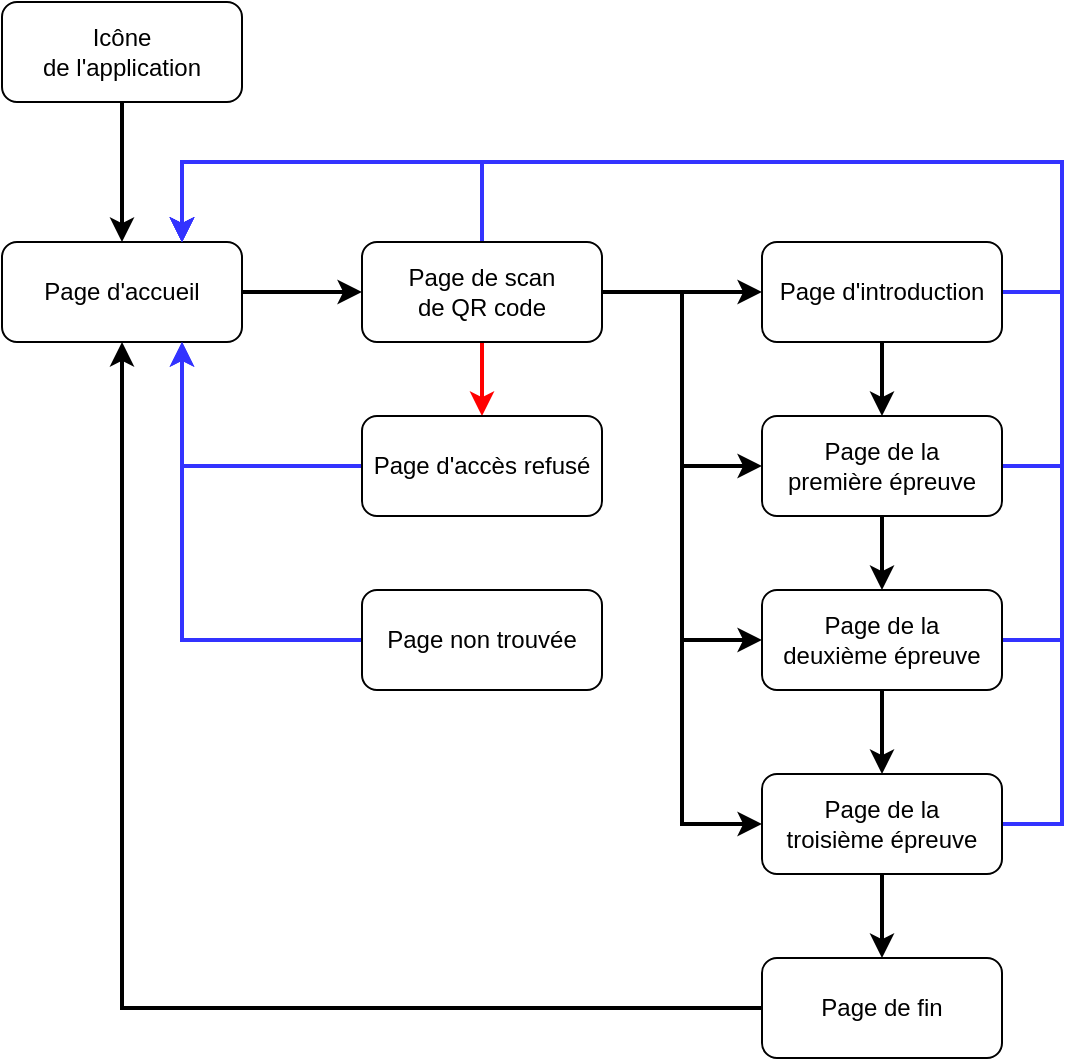 <mxfile version="14.4.2" type="device"><diagram id="OciwDmBSkpg0ZdfDUaPJ" name="Page-1"><mxGraphModel dx="1024" dy="584" grid="0" gridSize="10" guides="1" tooltips="1" connect="1" arrows="1" fold="1" page="1" pageScale="1" pageWidth="100000" pageHeight="1600" math="0" shadow="0"><root><mxCell id="0"/><mxCell id="1" parent="0"/><mxCell id="O797kRiYHyZWii0X8to6-14" style="edgeStyle=orthogonalEdgeStyle;rounded=0;orthogonalLoop=1;jettySize=auto;html=1;strokeWidth=2;" edge="1" parent="1" source="O797kRiYHyZWii0X8to6-1" target="O797kRiYHyZWii0X8to6-2"><mxGeometry relative="1" as="geometry"/></mxCell><mxCell id="O797kRiYHyZWii0X8to6-1" value="Icône&lt;br&gt;de l'application" style="rounded=1;whiteSpace=wrap;html=1;" vertex="1" parent="1"><mxGeometry x="230" y="40" width="120" height="50" as="geometry"/></mxCell><mxCell id="O797kRiYHyZWii0X8to6-15" style="edgeStyle=orthogonalEdgeStyle;rounded=0;orthogonalLoop=1;jettySize=auto;html=1;strokeWidth=2;" edge="1" parent="1" source="O797kRiYHyZWii0X8to6-2" target="O797kRiYHyZWii0X8to6-3"><mxGeometry relative="1" as="geometry"/></mxCell><mxCell id="O797kRiYHyZWii0X8to6-2" value="Page d'accueil" style="rounded=1;whiteSpace=wrap;html=1;" vertex="1" parent="1"><mxGeometry x="230" y="160" width="120" height="50" as="geometry"/></mxCell><mxCell id="O797kRiYHyZWii0X8to6-16" style="edgeStyle=orthogonalEdgeStyle;rounded=0;orthogonalLoop=1;jettySize=auto;html=1;strokeWidth=2;" edge="1" parent="1" source="O797kRiYHyZWii0X8to6-3" target="O797kRiYHyZWii0X8to6-4"><mxGeometry relative="1" as="geometry"/></mxCell><mxCell id="O797kRiYHyZWii0X8to6-17" style="edgeStyle=orthogonalEdgeStyle;rounded=0;orthogonalLoop=1;jettySize=auto;html=1;strokeWidth=2;" edge="1" parent="1" source="O797kRiYHyZWii0X8to6-3" target="O797kRiYHyZWii0X8to6-5"><mxGeometry relative="1" as="geometry"><Array as="points"><mxPoint x="570" y="185"/><mxPoint x="570" y="272"/></Array></mxGeometry></mxCell><mxCell id="O797kRiYHyZWii0X8to6-18" style="edgeStyle=orthogonalEdgeStyle;rounded=0;orthogonalLoop=1;jettySize=auto;html=1;strokeWidth=2;entryX=0;entryY=0.5;entryDx=0;entryDy=0;" edge="1" parent="1" source="O797kRiYHyZWii0X8to6-3" target="O797kRiYHyZWii0X8to6-6"><mxGeometry relative="1" as="geometry"><Array as="points"><mxPoint x="570" y="185"/><mxPoint x="570" y="359"/></Array></mxGeometry></mxCell><mxCell id="O797kRiYHyZWii0X8to6-19" style="edgeStyle=orthogonalEdgeStyle;rounded=0;orthogonalLoop=1;jettySize=auto;html=1;strokeWidth=2;exitX=1;exitY=0.5;exitDx=0;exitDy=0;" edge="1" parent="1" source="O797kRiYHyZWii0X8to6-3" target="O797kRiYHyZWii0X8to6-12"><mxGeometry relative="1" as="geometry"><Array as="points"><mxPoint x="570" y="185"/><mxPoint x="570" y="451"/></Array></mxGeometry></mxCell><mxCell id="O797kRiYHyZWii0X8to6-26" style="edgeStyle=orthogonalEdgeStyle;rounded=0;orthogonalLoop=1;jettySize=auto;html=1;strokeColor=#3333FF;strokeWidth=2;" edge="1" parent="1" source="O797kRiYHyZWii0X8to6-3" target="O797kRiYHyZWii0X8to6-2"><mxGeometry relative="1" as="geometry"><Array as="points"><mxPoint x="470" y="120"/><mxPoint x="320" y="120"/></Array></mxGeometry></mxCell><mxCell id="O797kRiYHyZWii0X8to6-35" style="edgeStyle=orthogonalEdgeStyle;rounded=0;orthogonalLoop=1;jettySize=auto;html=1;strokeColor=#FF0000;strokeWidth=2;" edge="1" parent="1" source="O797kRiYHyZWii0X8to6-3" target="O797kRiYHyZWii0X8to6-9"><mxGeometry relative="1" as="geometry"/></mxCell><mxCell id="O797kRiYHyZWii0X8to6-3" value="Page de scan&lt;br&gt;de QR code" style="rounded=1;whiteSpace=wrap;html=1;" vertex="1" parent="1"><mxGeometry x="410" y="160" width="120" height="50" as="geometry"/></mxCell><mxCell id="O797kRiYHyZWii0X8to6-23" style="edgeStyle=orthogonalEdgeStyle;rounded=0;orthogonalLoop=1;jettySize=auto;html=1;strokeWidth=2;" edge="1" parent="1" source="O797kRiYHyZWii0X8to6-4" target="O797kRiYHyZWii0X8to6-5"><mxGeometry relative="1" as="geometry"/></mxCell><mxCell id="O797kRiYHyZWii0X8to6-27" style="edgeStyle=orthogonalEdgeStyle;rounded=0;orthogonalLoop=1;jettySize=auto;html=1;strokeColor=#3333FF;strokeWidth=2;" edge="1" parent="1" source="O797kRiYHyZWii0X8to6-4" target="O797kRiYHyZWii0X8to6-2"><mxGeometry relative="1" as="geometry"><Array as="points"><mxPoint x="760" y="185"/><mxPoint x="760" y="120"/><mxPoint x="320" y="120"/></Array></mxGeometry></mxCell><mxCell id="O797kRiYHyZWii0X8to6-4" value="Page d'introduction" style="rounded=1;whiteSpace=wrap;html=1;" vertex="1" parent="1"><mxGeometry x="610" y="160" width="120" height="50" as="geometry"/></mxCell><mxCell id="O797kRiYHyZWii0X8to6-24" style="edgeStyle=orthogonalEdgeStyle;rounded=0;orthogonalLoop=1;jettySize=auto;html=1;strokeWidth=2;" edge="1" parent="1" source="O797kRiYHyZWii0X8to6-5" target="O797kRiYHyZWii0X8to6-6"><mxGeometry relative="1" as="geometry"/></mxCell><mxCell id="O797kRiYHyZWii0X8to6-28" style="edgeStyle=orthogonalEdgeStyle;rounded=0;orthogonalLoop=1;jettySize=auto;html=1;strokeColor=#3333FF;strokeWidth=2;" edge="1" parent="1" source="O797kRiYHyZWii0X8to6-5" target="O797kRiYHyZWii0X8to6-2"><mxGeometry relative="1" as="geometry"><Array as="points"><mxPoint x="760" y="272"/><mxPoint x="760" y="120"/><mxPoint x="320" y="120"/></Array></mxGeometry></mxCell><mxCell id="O797kRiYHyZWii0X8to6-5" value="Page de la&lt;br&gt;première épreuve" style="rounded=1;whiteSpace=wrap;html=1;" vertex="1" parent="1"><mxGeometry x="610" y="247" width="120" height="50" as="geometry"/></mxCell><mxCell id="O797kRiYHyZWii0X8to6-25" style="edgeStyle=orthogonalEdgeStyle;rounded=0;orthogonalLoop=1;jettySize=auto;html=1;strokeWidth=2;" edge="1" parent="1" source="O797kRiYHyZWii0X8to6-6" target="O797kRiYHyZWii0X8to6-12"><mxGeometry relative="1" as="geometry"/></mxCell><mxCell id="O797kRiYHyZWii0X8to6-29" style="edgeStyle=orthogonalEdgeStyle;rounded=0;orthogonalLoop=1;jettySize=auto;html=1;strokeColor=#3333FF;strokeWidth=2;exitX=1;exitY=0.5;exitDx=0;exitDy=0;" edge="1" parent="1" source="O797kRiYHyZWii0X8to6-6" target="O797kRiYHyZWii0X8to6-2"><mxGeometry relative="1" as="geometry"><Array as="points"><mxPoint x="760" y="359"/><mxPoint x="760" y="120"/><mxPoint x="320" y="120"/></Array></mxGeometry></mxCell><mxCell id="O797kRiYHyZWii0X8to6-6" value="Page de la &lt;br&gt;deuxième épreuve" style="rounded=1;whiteSpace=wrap;html=1;" vertex="1" parent="1"><mxGeometry x="610" y="334" width="120" height="50" as="geometry"/></mxCell><mxCell id="O797kRiYHyZWii0X8to6-22" style="edgeStyle=orthogonalEdgeStyle;rounded=0;orthogonalLoop=1;jettySize=auto;html=1;strokeWidth=2;" edge="1" parent="1" source="O797kRiYHyZWii0X8to6-7" target="O797kRiYHyZWii0X8to6-2"><mxGeometry relative="1" as="geometry"><Array as="points"><mxPoint x="290" y="543"/></Array></mxGeometry></mxCell><mxCell id="O797kRiYHyZWii0X8to6-7" value="Page de fin" style="rounded=1;whiteSpace=wrap;html=1;" vertex="1" parent="1"><mxGeometry x="610" y="518" width="120" height="50" as="geometry"/></mxCell><mxCell id="O797kRiYHyZWii0X8to6-33" style="edgeStyle=orthogonalEdgeStyle;rounded=0;orthogonalLoop=1;jettySize=auto;html=1;strokeColor=#3333FF;strokeWidth=2;" edge="1" parent="1" source="O797kRiYHyZWii0X8to6-9" target="O797kRiYHyZWii0X8to6-2"><mxGeometry relative="1" as="geometry"><Array as="points"><mxPoint x="320" y="272"/></Array></mxGeometry></mxCell><mxCell id="O797kRiYHyZWii0X8to6-9" value="Page d'accès refusé" style="rounded=1;whiteSpace=wrap;html=1;" vertex="1" parent="1"><mxGeometry x="410" y="247" width="120" height="50" as="geometry"/></mxCell><mxCell id="O797kRiYHyZWii0X8to6-32" style="edgeStyle=orthogonalEdgeStyle;rounded=0;orthogonalLoop=1;jettySize=auto;html=1;strokeColor=#3333FF;strokeWidth=2;exitX=0;exitY=0.5;exitDx=0;exitDy=0;" edge="1" parent="1" source="O797kRiYHyZWii0X8to6-11" target="O797kRiYHyZWii0X8to6-2"><mxGeometry relative="1" as="geometry"><Array as="points"><mxPoint x="320" y="359"/></Array></mxGeometry></mxCell><mxCell id="O797kRiYHyZWii0X8to6-11" value="Page non trouvée" style="rounded=1;whiteSpace=wrap;html=1;" vertex="1" parent="1"><mxGeometry x="410" y="334" width="120" height="50" as="geometry"/></mxCell><mxCell id="O797kRiYHyZWii0X8to6-21" style="edgeStyle=orthogonalEdgeStyle;rounded=0;orthogonalLoop=1;jettySize=auto;html=1;strokeWidth=2;" edge="1" parent="1" source="O797kRiYHyZWii0X8to6-12" target="O797kRiYHyZWii0X8to6-7"><mxGeometry relative="1" as="geometry"/></mxCell><mxCell id="O797kRiYHyZWii0X8to6-30" style="edgeStyle=orthogonalEdgeStyle;rounded=0;orthogonalLoop=1;jettySize=auto;html=1;strokeColor=#3333FF;strokeWidth=2;" edge="1" parent="1" source="O797kRiYHyZWii0X8to6-12" target="O797kRiYHyZWii0X8to6-2"><mxGeometry relative="1" as="geometry"><Array as="points"><mxPoint x="760" y="451"/><mxPoint x="760" y="120"/><mxPoint x="320" y="120"/></Array></mxGeometry></mxCell><mxCell id="O797kRiYHyZWii0X8to6-12" value="Page de la &lt;br&gt;troisième épreuve" style="rounded=1;whiteSpace=wrap;html=1;" vertex="1" parent="1"><mxGeometry x="610" y="426" width="120" height="50" as="geometry"/></mxCell></root></mxGraphModel></diagram></mxfile>